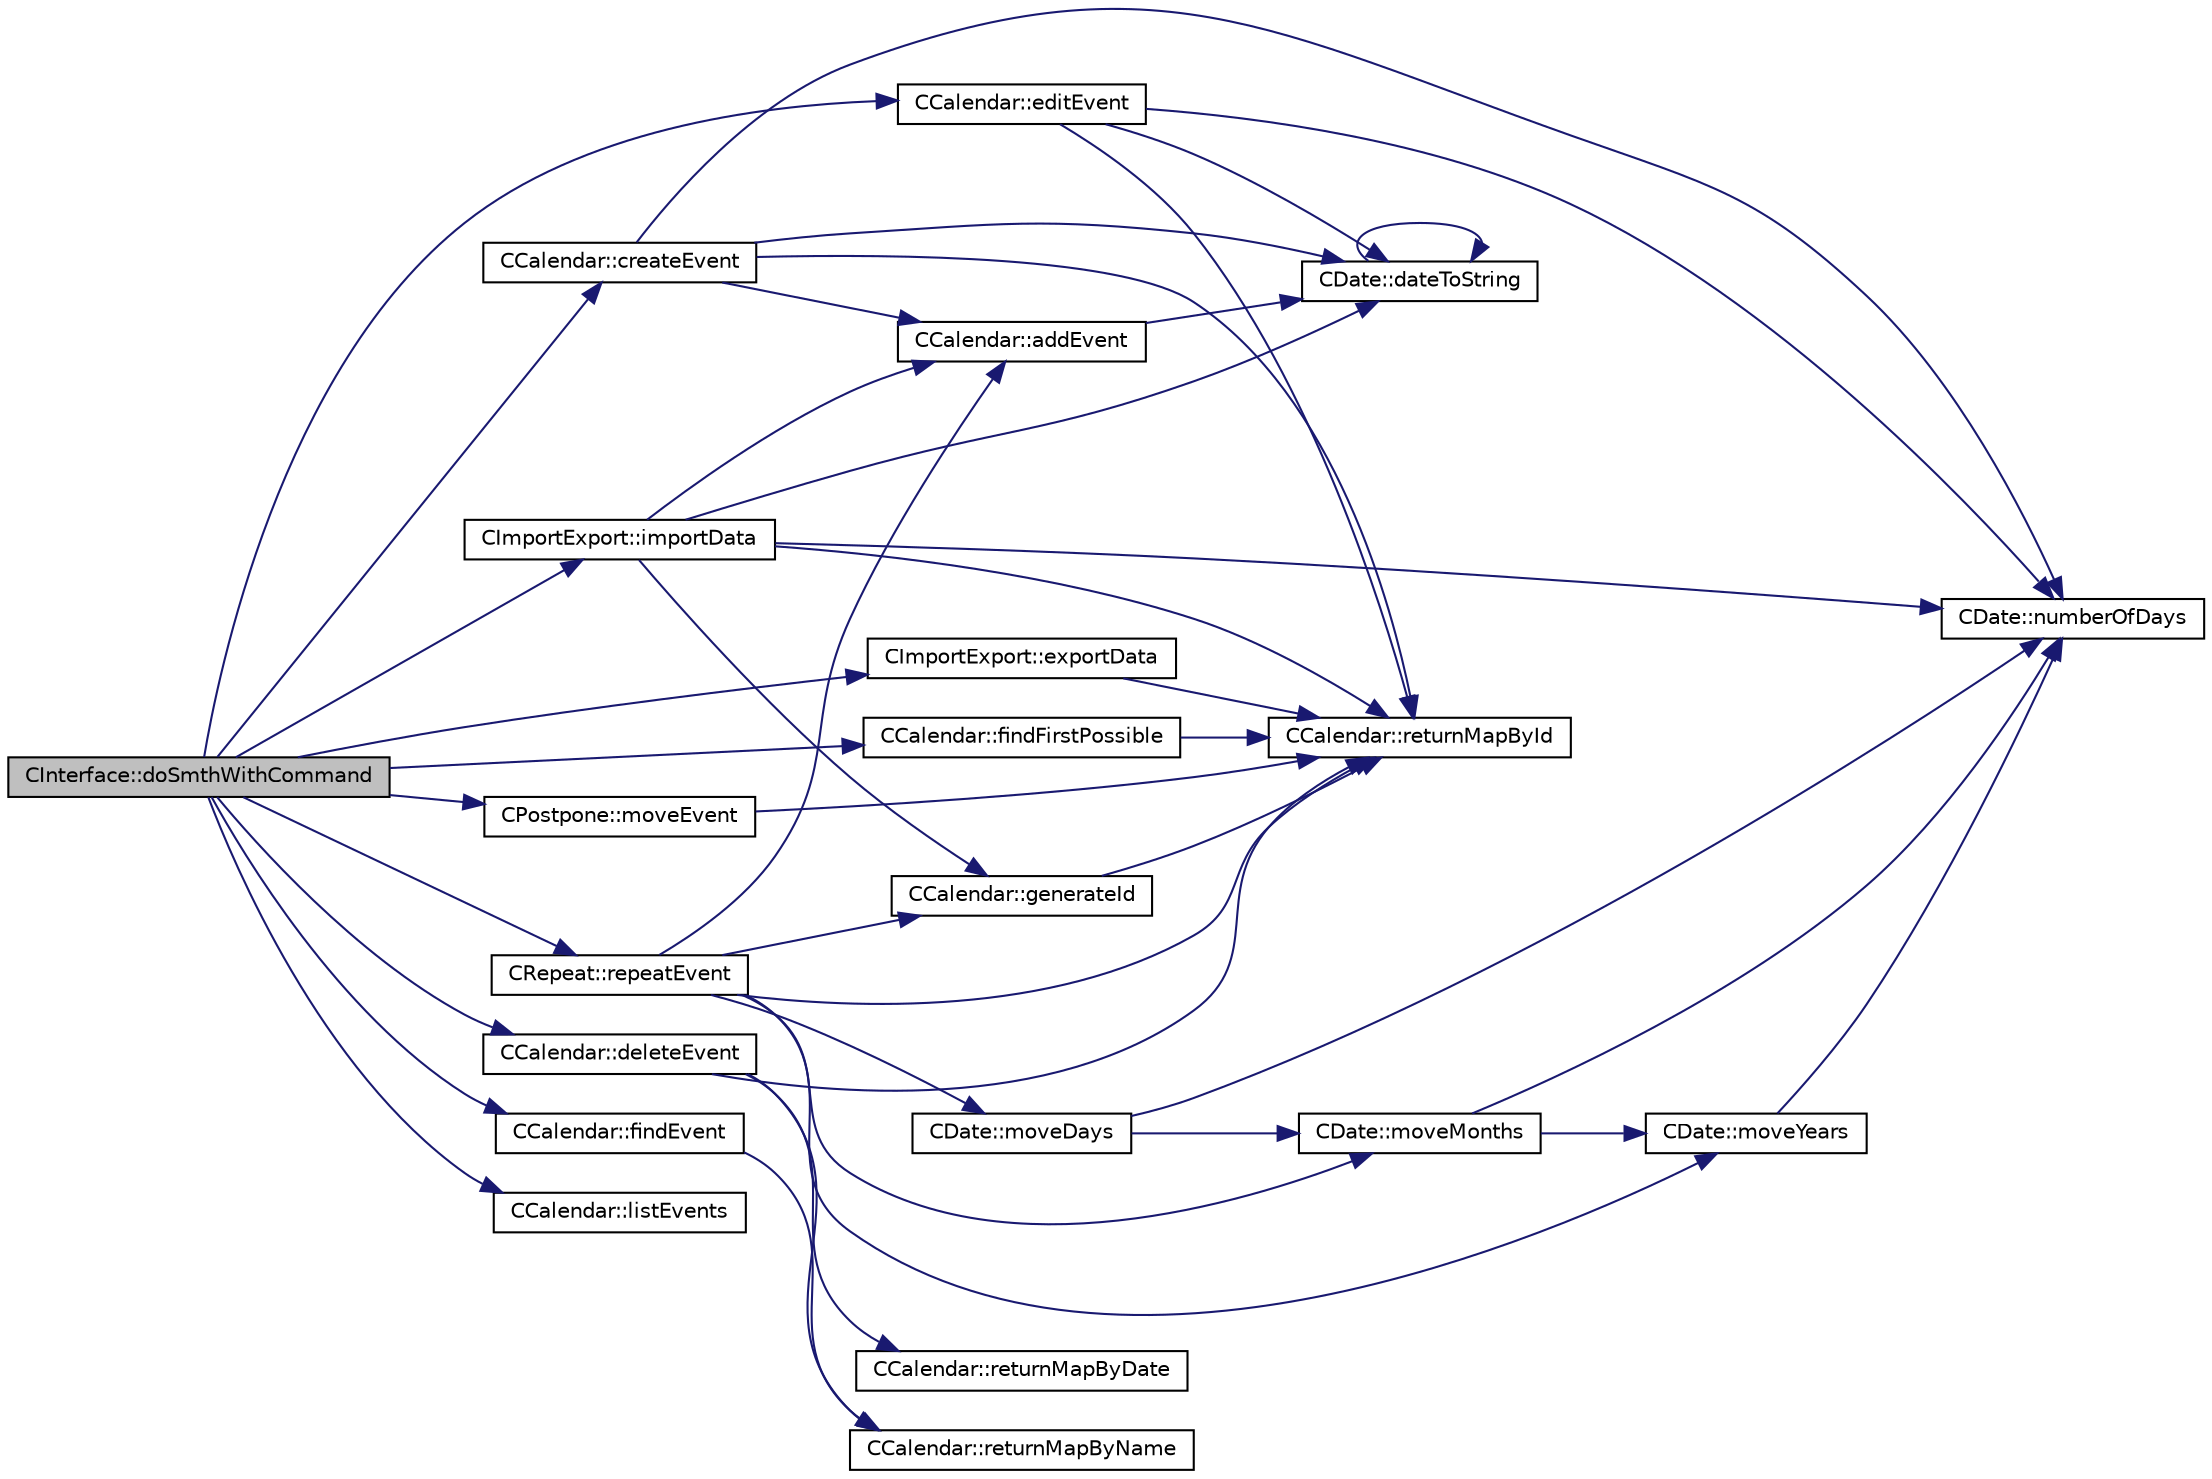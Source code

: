 digraph "CInterface::doSmthWithCommand"
{
 // LATEX_PDF_SIZE
  edge [fontname="Helvetica",fontsize="10",labelfontname="Helvetica",labelfontsize="10"];
  node [fontname="Helvetica",fontsize="10",shape=record];
  rankdir="LR";
  Node1 [label="CInterface::doSmthWithCommand",height=0.2,width=0.4,color="black", fillcolor="grey75", style="filled", fontcolor="black",tooltip=" "];
  Node1 -> Node2 [color="midnightblue",fontsize="10",style="solid",fontname="Helvetica"];
  Node2 [label="CCalendar::createEvent",height=0.2,width=0.4,color="black", fillcolor="white", style="filled",URL="$classCCalendar.html#ab40814a65b4e2cb8658c7afc9619255d",tooltip=" "];
  Node2 -> Node3 [color="midnightblue",fontsize="10",style="solid",fontname="Helvetica"];
  Node3 [label="CCalendar::addEvent",height=0.2,width=0.4,color="black", fillcolor="white", style="filled",URL="$classCCalendar.html#abf5f85d44826dd74a70c1aa69f6979e0",tooltip=" "];
  Node3 -> Node4 [color="midnightblue",fontsize="10",style="solid",fontname="Helvetica"];
  Node4 [label="CDate::dateToString",height=0.2,width=0.4,color="black", fillcolor="white", style="filled",URL="$classCDate.html#a423487379fcbc97fa86585126ad8dee9",tooltip=" "];
  Node4 -> Node4 [color="midnightblue",fontsize="10",style="solid",fontname="Helvetica"];
  Node2 -> Node4 [color="midnightblue",fontsize="10",style="solid",fontname="Helvetica"];
  Node2 -> Node5 [color="midnightblue",fontsize="10",style="solid",fontname="Helvetica"];
  Node5 [label="CDate::numberOfDays",height=0.2,width=0.4,color="black", fillcolor="white", style="filled",URL="$classCDate.html#a14125ca46ce83ccd3f4b9d9f873caf6d",tooltip=" "];
  Node2 -> Node6 [color="midnightblue",fontsize="10",style="solid",fontname="Helvetica"];
  Node6 [label="CCalendar::returnMapById",height=0.2,width=0.4,color="black", fillcolor="white", style="filled",URL="$classCCalendar.html#a1120052209755bc9b1aff8b9f5e50eba",tooltip=" "];
  Node1 -> Node7 [color="midnightblue",fontsize="10",style="solid",fontname="Helvetica"];
  Node7 [label="CCalendar::deleteEvent",height=0.2,width=0.4,color="black", fillcolor="white", style="filled",URL="$classCCalendar.html#aca88757244f723aa93194eb42d6626d4",tooltip=" "];
  Node7 -> Node8 [color="midnightblue",fontsize="10",style="solid",fontname="Helvetica"];
  Node8 [label="CCalendar::returnMapByDate",height=0.2,width=0.4,color="black", fillcolor="white", style="filled",URL="$classCCalendar.html#a6dcbdf6dedfadc8905159e522a87cead",tooltip=" "];
  Node7 -> Node6 [color="midnightblue",fontsize="10",style="solid",fontname="Helvetica"];
  Node7 -> Node9 [color="midnightblue",fontsize="10",style="solid",fontname="Helvetica"];
  Node9 [label="CCalendar::returnMapByName",height=0.2,width=0.4,color="black", fillcolor="white", style="filled",URL="$classCCalendar.html#a60b07c55f05e291a077a3521e085e706",tooltip=" "];
  Node1 -> Node10 [color="midnightblue",fontsize="10",style="solid",fontname="Helvetica"];
  Node10 [label="CCalendar::editEvent",height=0.2,width=0.4,color="black", fillcolor="white", style="filled",URL="$classCCalendar.html#a94bad32ae062d80690a838591fb59009",tooltip=" "];
  Node10 -> Node4 [color="midnightblue",fontsize="10",style="solid",fontname="Helvetica"];
  Node10 -> Node5 [color="midnightblue",fontsize="10",style="solid",fontname="Helvetica"];
  Node10 -> Node6 [color="midnightblue",fontsize="10",style="solid",fontname="Helvetica"];
  Node1 -> Node11 [color="midnightblue",fontsize="10",style="solid",fontname="Helvetica"];
  Node11 [label="CImportExport::exportData",height=0.2,width=0.4,color="black", fillcolor="white", style="filled",URL="$classCImportExport.html#abb888d19346757508f59352913ade9de",tooltip=" "];
  Node11 -> Node6 [color="midnightblue",fontsize="10",style="solid",fontname="Helvetica"];
  Node1 -> Node12 [color="midnightblue",fontsize="10",style="solid",fontname="Helvetica"];
  Node12 [label="CCalendar::findEvent",height=0.2,width=0.4,color="black", fillcolor="white", style="filled",URL="$classCCalendar.html#a5f857663aea027ae9d822974eda44d34",tooltip=" "];
  Node12 -> Node9 [color="midnightblue",fontsize="10",style="solid",fontname="Helvetica"];
  Node1 -> Node13 [color="midnightblue",fontsize="10",style="solid",fontname="Helvetica"];
  Node13 [label="CCalendar::findFirstPossible",height=0.2,width=0.4,color="black", fillcolor="white", style="filled",URL="$classCCalendar.html#a193a333a15c459234ffb3ce3b49216fb",tooltip=" "];
  Node13 -> Node6 [color="midnightblue",fontsize="10",style="solid",fontname="Helvetica"];
  Node1 -> Node14 [color="midnightblue",fontsize="10",style="solid",fontname="Helvetica"];
  Node14 [label="CImportExport::importData",height=0.2,width=0.4,color="black", fillcolor="white", style="filled",URL="$classCImportExport.html#a5fd052de6e2947ad73a48bea50a651f6",tooltip=" "];
  Node14 -> Node3 [color="midnightblue",fontsize="10",style="solid",fontname="Helvetica"];
  Node14 -> Node4 [color="midnightblue",fontsize="10",style="solid",fontname="Helvetica"];
  Node14 -> Node15 [color="midnightblue",fontsize="10",style="solid",fontname="Helvetica"];
  Node15 [label="CCalendar::generateId",height=0.2,width=0.4,color="black", fillcolor="white", style="filled",URL="$classCCalendar.html#aff96e01495c697bf4fc33665a495a6c5",tooltip=" "];
  Node15 -> Node6 [color="midnightblue",fontsize="10",style="solid",fontname="Helvetica"];
  Node14 -> Node5 [color="midnightblue",fontsize="10",style="solid",fontname="Helvetica"];
  Node14 -> Node6 [color="midnightblue",fontsize="10",style="solid",fontname="Helvetica"];
  Node1 -> Node16 [color="midnightblue",fontsize="10",style="solid",fontname="Helvetica"];
  Node16 [label="CCalendar::listEvents",height=0.2,width=0.4,color="black", fillcolor="white", style="filled",URL="$classCCalendar.html#a0c2e455c09c8184af4dca3569cf988bb",tooltip=" "];
  Node1 -> Node17 [color="midnightblue",fontsize="10",style="solid",fontname="Helvetica"];
  Node17 [label="CPostpone::moveEvent",height=0.2,width=0.4,color="black", fillcolor="white", style="filled",URL="$classCPostpone.html#ad66e23006a0a88cd87699a2b73ce94d9",tooltip=" "];
  Node17 -> Node6 [color="midnightblue",fontsize="10",style="solid",fontname="Helvetica"];
  Node1 -> Node18 [color="midnightblue",fontsize="10",style="solid",fontname="Helvetica"];
  Node18 [label="CRepeat::repeatEvent",height=0.2,width=0.4,color="black", fillcolor="white", style="filled",URL="$classCRepeat.html#a6bfe547c5e84d11386d48983867cdf74",tooltip=" "];
  Node18 -> Node3 [color="midnightblue",fontsize="10",style="solid",fontname="Helvetica"];
  Node18 -> Node15 [color="midnightblue",fontsize="10",style="solid",fontname="Helvetica"];
  Node18 -> Node19 [color="midnightblue",fontsize="10",style="solid",fontname="Helvetica"];
  Node19 [label="CDate::moveDays",height=0.2,width=0.4,color="black", fillcolor="white", style="filled",URL="$classCDate.html#ac2aa92ab49a1596140726ade42b6060c",tooltip=" "];
  Node19 -> Node20 [color="midnightblue",fontsize="10",style="solid",fontname="Helvetica"];
  Node20 [label="CDate::moveMonths",height=0.2,width=0.4,color="black", fillcolor="white", style="filled",URL="$classCDate.html#a7d7f6deaf151d563e04db09858316f45",tooltip=" "];
  Node20 -> Node21 [color="midnightblue",fontsize="10",style="solid",fontname="Helvetica"];
  Node21 [label="CDate::moveYears",height=0.2,width=0.4,color="black", fillcolor="white", style="filled",URL="$classCDate.html#a2bdbf688ba5fa48f18d1c8e4781f79a0",tooltip=" "];
  Node21 -> Node5 [color="midnightblue",fontsize="10",style="solid",fontname="Helvetica"];
  Node20 -> Node5 [color="midnightblue",fontsize="10",style="solid",fontname="Helvetica"];
  Node19 -> Node5 [color="midnightblue",fontsize="10",style="solid",fontname="Helvetica"];
  Node18 -> Node20 [color="midnightblue",fontsize="10",style="solid",fontname="Helvetica"];
  Node18 -> Node21 [color="midnightblue",fontsize="10",style="solid",fontname="Helvetica"];
  Node18 -> Node6 [color="midnightblue",fontsize="10",style="solid",fontname="Helvetica"];
}
